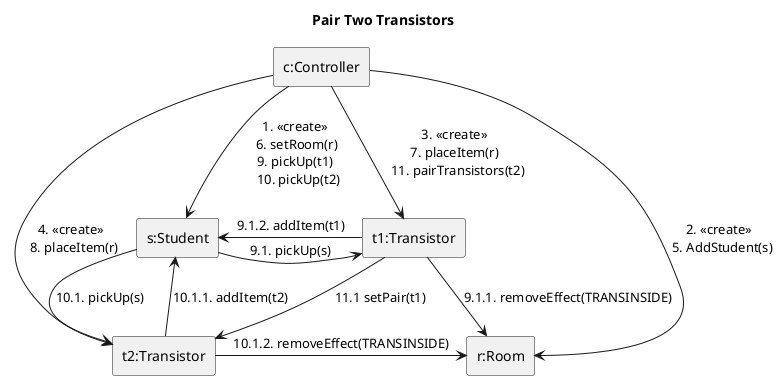 @startuml ser
title  Pair Two Transistors

skinparam linestyle ortho
rectangle "c:Controller" as c
rectangle "r:Room" as r
rectangle "s:Student" as s

rectangle "t1:Transistor" as t1
rectangle "t2:Transistor" as t2
c -> s: 1. <<create>> \n 6. setRoom(r) \n 9. pickUp(t1)  \n 10. pickUp(t2) 
c -> r: 2. <<create>> \n 5. AddStudent(s)  
c --> t1: 3. <<create>> \n 7. placeItem(r)  \n 11. pairTransistors(t2)
c -> t2: 4. <<create>> \n 8. placeItem(r)

s -> t1: 9.1. pickUp(s)
s -> t2: 10.1. pickUp(s)

t2 -> s: 10.1.1. addItem(t2)
t2 -> r: 10.1.2. removeEffect(TRANSINSIDE)

t1 -> s: 9.1.2. addItem(t1)
t1 -> r: 9.1.1. removeEffect(TRANSINSIDE)

t1 --> t2: 11.1 setPair(t1)



@enduml